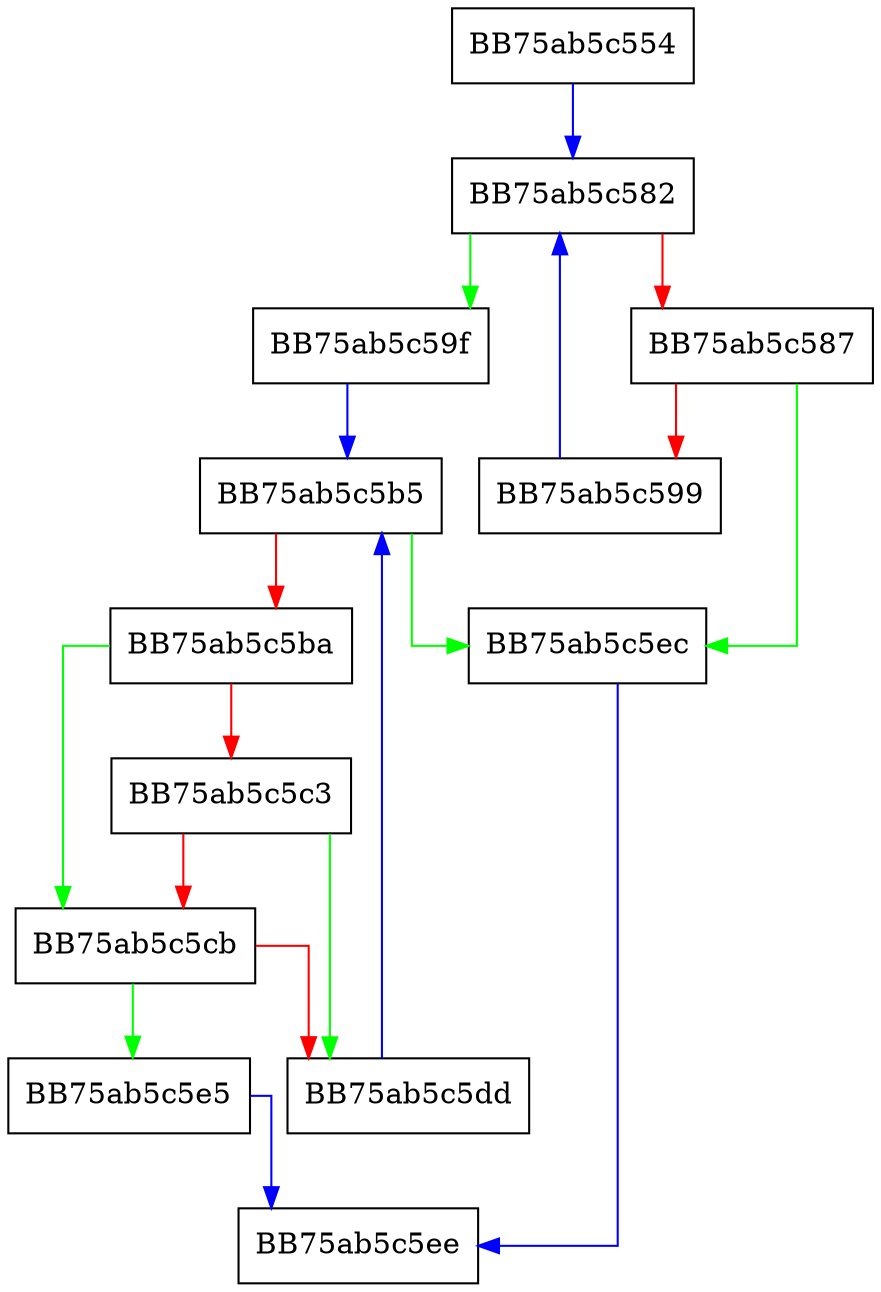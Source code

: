 digraph whereUsablePartialIndex {
  node [shape="box"];
  graph [splines=ortho];
  BB75ab5c554 -> BB75ab5c582 [color="blue"];
  BB75ab5c582 -> BB75ab5c59f [color="green"];
  BB75ab5c582 -> BB75ab5c587 [color="red"];
  BB75ab5c587 -> BB75ab5c5ec [color="green"];
  BB75ab5c587 -> BB75ab5c599 [color="red"];
  BB75ab5c599 -> BB75ab5c582 [color="blue"];
  BB75ab5c59f -> BB75ab5c5b5 [color="blue"];
  BB75ab5c5b5 -> BB75ab5c5ec [color="green"];
  BB75ab5c5b5 -> BB75ab5c5ba [color="red"];
  BB75ab5c5ba -> BB75ab5c5cb [color="green"];
  BB75ab5c5ba -> BB75ab5c5c3 [color="red"];
  BB75ab5c5c3 -> BB75ab5c5dd [color="green"];
  BB75ab5c5c3 -> BB75ab5c5cb [color="red"];
  BB75ab5c5cb -> BB75ab5c5e5 [color="green"];
  BB75ab5c5cb -> BB75ab5c5dd [color="red"];
  BB75ab5c5dd -> BB75ab5c5b5 [color="blue"];
  BB75ab5c5e5 -> BB75ab5c5ee [color="blue"];
  BB75ab5c5ec -> BB75ab5c5ee [color="blue"];
}